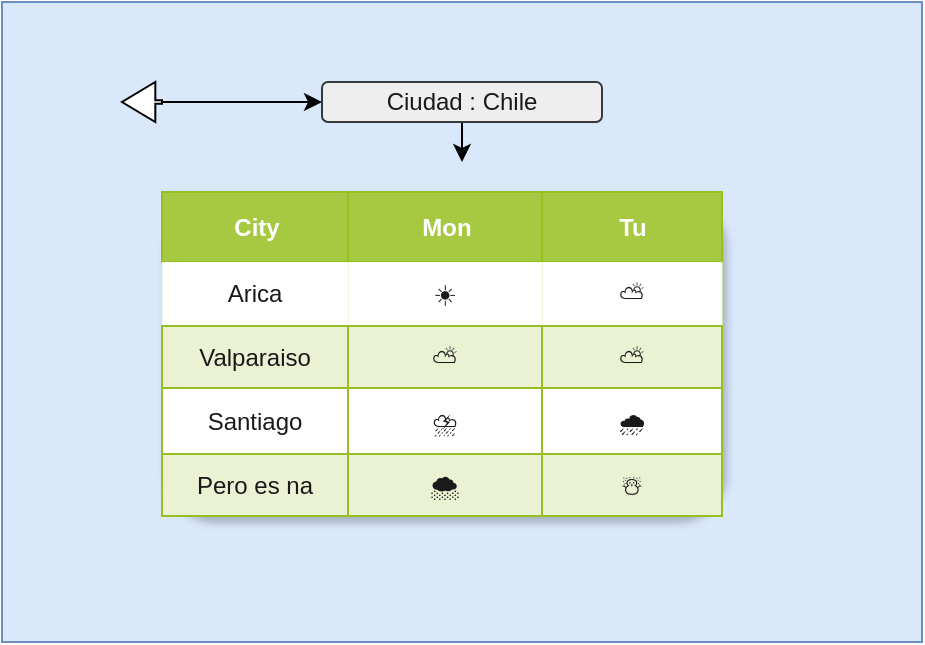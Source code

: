 <mxfile>
    <diagram id="STFpqMSOL7yVzx_4BROc" name="Page-1">
        <mxGraphModel dx="560" dy="463" grid="1" gridSize="10" guides="1" tooltips="1" connect="1" arrows="1" fold="1" page="1" pageScale="1" pageWidth="850" pageHeight="1100" math="0" shadow="0">
            <root>
                <mxCell id="0"/>
                <mxCell id="1" parent="0"/>
                <mxCell id="4" value="" style="rounded=0;whiteSpace=wrap;html=1;fillColor=#dae8fc;strokeColor=#6c8ebf;" parent="1" vertex="1">
                    <mxGeometry x="80" y="60" width="460" height="320" as="geometry"/>
                </mxCell>
                <mxCell id="19" value="" style="edgeStyle=none;html=1;fontColor=#1A1A1A;" parent="1" source="5" edge="1">
                    <mxGeometry relative="1" as="geometry">
                        <mxPoint x="310" y="140" as="targetPoint"/>
                    </mxGeometry>
                </mxCell>
                <mxCell id="5" value="&lt;font color=&quot;#1a1a1a&quot;&gt;Ciudad : Chile&lt;/font&gt;" style="rounded=1;whiteSpace=wrap;html=1;fillColor=#eeeeee;strokeColor=#36393d;" parent="1" vertex="1">
                    <mxGeometry x="240" y="100" width="140" height="20" as="geometry"/>
                </mxCell>
                <mxCell id="18" value="" style="edgeStyle=none;html=1;fontColor=#1A1A1A;" parent="1" source="17" target="5" edge="1">
                    <mxGeometry relative="1" as="geometry"/>
                </mxCell>
                <mxCell id="17" value="" style="shape=singleArrow;direction=west;whiteSpace=wrap;html=1;fontColor=#1A1A1A;arrowWidth=0.093;arrowSize=0.833;" parent="1" vertex="1">
                    <mxGeometry x="140" y="100" width="20" height="20" as="geometry"/>
                </mxCell>
                <mxCell id="20" value="Assets" style="childLayout=tableLayout;recursiveResize=0;strokeColor=#98bf21;fillColor=#A7C942;shadow=1;fontColor=#1A1A1A;perimeterSpacing=0;strokeWidth=0;rounded=1;glass=0;" parent="1" vertex="1">
                    <mxGeometry x="160" y="155" width="280" height="162" as="geometry"/>
                </mxCell>
                <mxCell id="21" style="shape=tableRow;horizontal=0;startSize=0;swimlaneHead=0;swimlaneBody=0;top=0;left=0;bottom=0;right=0;dropTarget=0;collapsible=0;recursiveResize=0;expand=0;fontStyle=0;strokeColor=inherit;fillColor=#ffffff;fontColor=#1A1A1A;" parent="20" vertex="1">
                    <mxGeometry width="280" height="35" as="geometry"/>
                </mxCell>
                <mxCell id="22" value="City" style="connectable=0;recursiveResize=0;strokeColor=inherit;fillColor=#A7C942;align=center;fontStyle=1;fontColor=#FFFFFF;html=1;" parent="21" vertex="1">
                    <mxGeometry width="93" height="35" as="geometry">
                        <mxRectangle width="93" height="35" as="alternateBounds"/>
                    </mxGeometry>
                </mxCell>
                <mxCell id="23" value="Mon" style="connectable=0;recursiveResize=0;strokeColor=inherit;fillColor=#A7C942;align=center;fontStyle=1;fontColor=#FFFFFF;html=1;" parent="21" vertex="1">
                    <mxGeometry x="93" width="97" height="35" as="geometry">
                        <mxRectangle width="97" height="35" as="alternateBounds"/>
                    </mxGeometry>
                </mxCell>
                <mxCell id="24" value="Tu" style="connectable=0;recursiveResize=0;strokeColor=inherit;fillColor=#A7C942;align=center;fontStyle=1;fontColor=#FFFFFF;html=1;" parent="21" vertex="1">
                    <mxGeometry x="190" width="90" height="35" as="geometry">
                        <mxRectangle width="90" height="35" as="alternateBounds"/>
                    </mxGeometry>
                </mxCell>
                <mxCell id="25" value="" style="shape=tableRow;horizontal=0;startSize=0;swimlaneHead=0;swimlaneBody=0;top=0;left=0;bottom=0;right=0;dropTarget=0;collapsible=0;recursiveResize=0;expand=0;fontStyle=0;strokeColor=inherit;fillColor=#ffffff;fontColor=#1A1A1A;" parent="20" vertex="1">
                    <mxGeometry y="35" width="280" height="32" as="geometry"/>
                </mxCell>
                <mxCell id="26" value="Arica" style="connectable=0;recursiveResize=0;strokeColor=inherit;fillColor=inherit;align=center;whiteSpace=wrap;html=1;fontColor=#1A1A1A;strokeWidth=0;" parent="25" vertex="1">
                    <mxGeometry width="93" height="32" as="geometry">
                        <mxRectangle width="93" height="32" as="alternateBounds"/>
                    </mxGeometry>
                </mxCell>
                <mxCell id="27" value="☀️" style="connectable=0;recursiveResize=0;strokeColor=inherit;fillColor=inherit;align=center;whiteSpace=wrap;html=1;fontColor=#1A1A1A;strokeWidth=0;" parent="25" vertex="1">
                    <mxGeometry x="93" width="97" height="32" as="geometry">
                        <mxRectangle width="97" height="32" as="alternateBounds"/>
                    </mxGeometry>
                </mxCell>
                <mxCell id="28" value="⛅" style="connectable=0;recursiveResize=0;strokeColor=inherit;fillColor=inherit;align=center;whiteSpace=wrap;html=1;fontColor=#1A1A1A;strokeWidth=0;" parent="25" vertex="1">
                    <mxGeometry x="190" width="90" height="32" as="geometry">
                        <mxRectangle width="90" height="32" as="alternateBounds"/>
                    </mxGeometry>
                </mxCell>
                <mxCell id="29" value="" style="shape=tableRow;horizontal=0;startSize=0;swimlaneHead=0;swimlaneBody=0;top=0;left=0;bottom=0;right=0;dropTarget=0;collapsible=0;recursiveResize=0;expand=0;fontStyle=1;strokeColor=inherit;fillColor=#EAF2D3;fontColor=#1A1A1A;" parent="20" vertex="1">
                    <mxGeometry y="67" width="280" height="31" as="geometry"/>
                </mxCell>
                <mxCell id="30" value="Valparaiso" style="connectable=0;recursiveResize=0;strokeColor=inherit;fillColor=inherit;whiteSpace=wrap;html=1;fontColor=#1A1A1A;" parent="29" vertex="1">
                    <mxGeometry width="93" height="31" as="geometry">
                        <mxRectangle width="93" height="31" as="alternateBounds"/>
                    </mxGeometry>
                </mxCell>
                <mxCell id="31" value="⛅" style="connectable=0;recursiveResize=0;strokeColor=inherit;fillColor=inherit;whiteSpace=wrap;html=1;fontColor=#1A1A1A;" parent="29" vertex="1">
                    <mxGeometry x="93" width="97" height="31" as="geometry">
                        <mxRectangle width="97" height="31" as="alternateBounds"/>
                    </mxGeometry>
                </mxCell>
                <mxCell id="32" value="⛅" style="connectable=0;recursiveResize=0;strokeColor=inherit;fillColor=inherit;whiteSpace=wrap;html=1;fontColor=#1A1A1A;" parent="29" vertex="1">
                    <mxGeometry x="190" width="90" height="31" as="geometry">
                        <mxRectangle width="90" height="31" as="alternateBounds"/>
                    </mxGeometry>
                </mxCell>
                <mxCell id="33" value="" style="shape=tableRow;horizontal=0;startSize=0;swimlaneHead=0;swimlaneBody=0;top=0;left=0;bottom=0;right=0;dropTarget=0;collapsible=0;recursiveResize=0;expand=0;fontStyle=0;strokeColor=inherit;fillColor=#ffffff;fontColor=#1A1A1A;" parent="20" vertex="1">
                    <mxGeometry y="98" width="280" height="33" as="geometry"/>
                </mxCell>
                <mxCell id="34" value="Santiago" style="connectable=0;recursiveResize=0;strokeColor=inherit;fillColor=inherit;fontStyle=0;align=center;whiteSpace=wrap;html=1;fontColor=#1A1A1A;" parent="33" vertex="1">
                    <mxGeometry width="93" height="33" as="geometry">
                        <mxRectangle width="93" height="33" as="alternateBounds"/>
                    </mxGeometry>
                </mxCell>
                <mxCell id="35" value="⛈️" style="connectable=0;recursiveResize=0;strokeColor=inherit;fillColor=inherit;fontStyle=0;align=center;whiteSpace=wrap;html=1;fontColor=#1A1A1A;" parent="33" vertex="1">
                    <mxGeometry x="93" width="97" height="33" as="geometry">
                        <mxRectangle width="97" height="33" as="alternateBounds"/>
                    </mxGeometry>
                </mxCell>
                <mxCell id="36" value="🌧️" style="connectable=0;recursiveResize=0;strokeColor=inherit;fillColor=inherit;fontStyle=0;align=center;whiteSpace=wrap;html=1;fontColor=#1A1A1A;" parent="33" vertex="1">
                    <mxGeometry x="190" width="90" height="33" as="geometry">
                        <mxRectangle width="90" height="33" as="alternateBounds"/>
                    </mxGeometry>
                </mxCell>
                <mxCell id="37" value="" style="shape=tableRow;horizontal=0;startSize=0;swimlaneHead=0;swimlaneBody=0;top=0;left=0;bottom=0;right=0;dropTarget=0;collapsible=0;recursiveResize=0;expand=0;fontStyle=1;strokeColor=inherit;fillColor=#EAF2D3;fontColor=#1A1A1A;" parent="20" vertex="1">
                    <mxGeometry y="131" width="280" height="31" as="geometry"/>
                </mxCell>
                <mxCell id="38" value="Pero es na" style="connectable=0;recursiveResize=0;strokeColor=inherit;fillColor=inherit;whiteSpace=wrap;html=1;fontColor=#1A1A1A;" parent="37" vertex="1">
                    <mxGeometry width="93" height="31" as="geometry">
                        <mxRectangle width="93" height="31" as="alternateBounds"/>
                    </mxGeometry>
                </mxCell>
                <mxCell id="39" value="🌨️" style="connectable=0;recursiveResize=0;strokeColor=inherit;fillColor=inherit;whiteSpace=wrap;html=1;fontColor=#1A1A1A;" parent="37" vertex="1">
                    <mxGeometry x="93" width="97" height="31" as="geometry">
                        <mxRectangle width="97" height="31" as="alternateBounds"/>
                    </mxGeometry>
                </mxCell>
                <mxCell id="40" value="☃️" style="connectable=0;recursiveResize=0;strokeColor=inherit;fillColor=inherit;whiteSpace=wrap;html=1;fontColor=#1A1A1A;" parent="37" vertex="1">
                    <mxGeometry x="190" width="90" height="31" as="geometry">
                        <mxRectangle width="90" height="31" as="alternateBounds"/>
                    </mxGeometry>
                </mxCell>
            </root>
        </mxGraphModel>
    </diagram>
</mxfile>